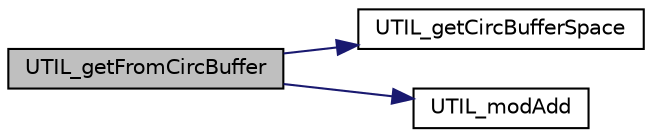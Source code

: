 digraph "UTIL_getFromCircBuffer"
{
 // LATEX_PDF_SIZE
  edge [fontname="Helvetica",fontsize="10",labelfontname="Helvetica",labelfontsize="10"];
  node [fontname="Helvetica",fontsize="10",shape=record];
  rankdir="LR";
  Node1 [label="UTIL_getFromCircBuffer",height=0.2,width=0.4,color="black", fillcolor="grey75", style="filled", fontcolor="black",tooltip=" "];
  Node1 -> Node2 [color="midnightblue",fontsize="10",style="solid",fontname="Helvetica"];
  Node2 [label="UTIL_getCircBufferSpace",height=0.2,width=0.4,color="black", fillcolor="white", style="filled",URL="$util_8c.html#a2ed6f1c2ee8692e42e759920040e63d5",tooltip=" "];
  Node1 -> Node3 [color="midnightblue",fontsize="10",style="solid",fontname="Helvetica"];
  Node3 [label="UTIL_modAdd",height=0.2,width=0.4,color="black", fillcolor="white", style="filled",URL="$util_8c.html#ae814ed393bade374040e928161feb70f",tooltip=" "];
}
